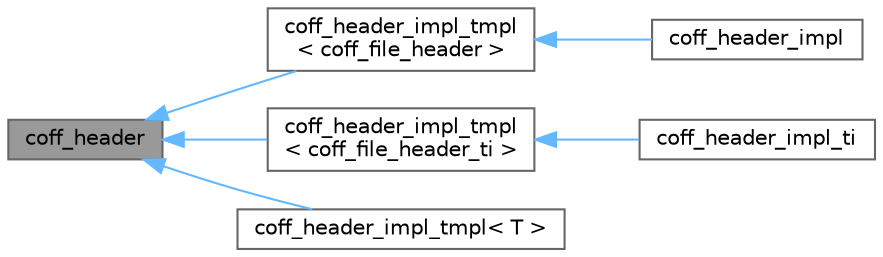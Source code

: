 digraph "coff_header"
{
 // LATEX_PDF_SIZE
  bgcolor="transparent";
  edge [fontname=Helvetica,fontsize=10,labelfontname=Helvetica,labelfontsize=10];
  node [fontname=Helvetica,fontsize=10,shape=box,height=0.2,width=0.4];
  rankdir="LR";
  Node1 [id="Node000001",label="coff_header",height=0.2,width=0.4,color="gray40", fillcolor="grey60", style="filled", fontcolor="black",tooltip="Interface class for accessing the COFF file header, for all the COFF architectures."];
  Node1 -> Node2 [id="edge1_Node000001_Node000002",dir="back",color="steelblue1",style="solid",tooltip=" "];
  Node2 [id="Node000002",label="coff_header_impl_tmpl\l\< coff_file_header \>",height=0.2,width=0.4,color="gray40", fillcolor="white", style="filled",URL="$class_c_o_f_f_i_1_1coff__header__impl__tmpl.html",tooltip=" "];
  Node2 -> Node3 [id="edge2_Node000002_Node000003",dir="back",color="steelblue1",style="solid",tooltip=" "];
  Node3 [id="Node000003",label="coff_header_impl",height=0.2,width=0.4,color="gray40", fillcolor="white", style="filled",URL="$class_c_o_f_f_i_1_1coff__header__impl.html",tooltip="Class for accessing a COFF file header, for the PE format."];
  Node1 -> Node4 [id="edge3_Node000001_Node000004",dir="back",color="steelblue1",style="solid",tooltip=" "];
  Node4 [id="Node000004",label="coff_header_impl_tmpl\l\< coff_file_header_ti \>",height=0.2,width=0.4,color="gray40", fillcolor="white", style="filled",URL="$class_c_o_f_f_i_1_1coff__header__impl__tmpl.html",tooltip=" "];
  Node4 -> Node5 [id="edge4_Node000004_Node000005",dir="back",color="steelblue1",style="solid",tooltip=" "];
  Node5 [id="Node000005",label="coff_header_impl_ti",height=0.2,width=0.4,color="gray40", fillcolor="white", style="filled",URL="$class_c_o_f_f_i_1_1coff__header__impl__ti.html",tooltip="Class for accessing a COFF file header, for the Texas Instruments format."];
  Node1 -> Node6 [id="edge5_Node000001_Node000006",dir="back",color="steelblue1",style="solid",tooltip=" "];
  Node6 [id="Node000006",label="coff_header_impl_tmpl\< T \>",height=0.2,width=0.4,color="gray40", fillcolor="white", style="filled",URL="$class_c_o_f_f_i_1_1coff__header__impl__tmpl.html",tooltip="Template class for accessing a COFF file header, depends on the underlying COFF file header format."];
}
